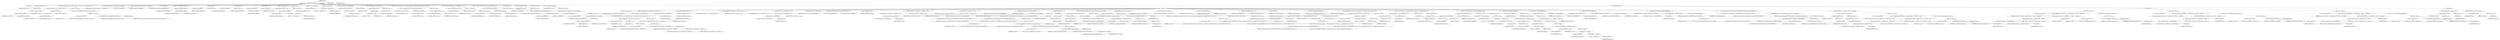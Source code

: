 digraph "execute" {  
"265" [label = <(METHOD,execute)<SUB>146</SUB>> ]
"15" [label = <(PARAM,this)<SUB>146</SUB>> ]
"266" [label = <(BLOCK,&lt;empty&gt;,&lt;empty&gt;)<SUB>146</SUB>> ]
"267" [label = <(LOCAL,int result: int)> ]
"268" [label = <(&lt;operator&gt;.assignment,int result = 0)<SUB>147</SUB>> ]
"269" [label = <(IDENTIFIER,result,int result = 0)<SUB>147</SUB>> ]
"270" [label = <(LITERAL,0,int result = 0)<SUB>147</SUB>> ]
"271" [label = <(CONTROL_STRUCTURE,if (repository == null || repository.trim().equals(&quot;&quot;)),if (repository == null || repository.trim().equals(&quot;&quot;)))<SUB>149</SUB>> ]
"272" [label = <(&lt;operator&gt;.logicalOr,repository == null || repository.trim().equals(&quot;&quot;))<SUB>149</SUB>> ]
"273" [label = <(&lt;operator&gt;.equals,repository == null)<SUB>149</SUB>> ]
"274" [label = <(&lt;operator&gt;.fieldAccess,this.repository)<SUB>149</SUB>> ]
"275" [label = <(IDENTIFIER,this,repository == null)<SUB>149</SUB>> ]
"276" [label = <(FIELD_IDENTIFIER,repository,repository)<SUB>149</SUB>> ]
"277" [label = <(LITERAL,null,repository == null)<SUB>149</SUB>> ]
"278" [label = <(equals,repository.trim().equals(&quot;&quot;))<SUB>149</SUB>> ]
"279" [label = <(trim,repository.trim())<SUB>149</SUB>> ]
"280" [label = <(&lt;operator&gt;.fieldAccess,this.repository)<SUB>149</SUB>> ]
"281" [label = <(IDENTIFIER,this,repository.trim())<SUB>149</SUB>> ]
"282" [label = <(FIELD_IDENTIFIER,repository,repository)<SUB>149</SUB>> ]
"283" [label = <(LITERAL,&quot;&quot;,repository.trim().equals(&quot;&quot;))<SUB>149</SUB>> ]
"284" [label = <(BLOCK,&lt;empty&gt;,&lt;empty&gt;)<SUB>149</SUB>> ]
"285" [label = <(&lt;operator&gt;.throw,throw new BuildException(&quot;Required argument repository not specified&quot;);)<SUB>150</SUB>> ]
"286" [label = <(BLOCK,&lt;empty&gt;,&lt;empty&gt;)<SUB>150</SUB>> ]
"287" [label = <(&lt;operator&gt;.assignment,&lt;empty&gt;)> ]
"288" [label = <(IDENTIFIER,$obj3,&lt;empty&gt;)> ]
"289" [label = <(&lt;operator&gt;.alloc,new BuildException(&quot;Required argument repository not specified&quot;))<SUB>150</SUB>> ]
"290" [label = <(&lt;init&gt;,new BuildException(&quot;Required argument repository not specified&quot;))<SUB>150</SUB>> ]
"291" [label = <(IDENTIFIER,$obj3,new BuildException(&quot;Required argument repository not specified&quot;))> ]
"292" [label = <(LITERAL,&quot;Required argument repository not specified&quot;,new BuildException(&quot;Required argument repository not specified&quot;))<SUB>150</SUB>> ]
"293" [label = <(IDENTIFIER,$obj3,&lt;empty&gt;)> ]
"13" [label = <(LOCAL,Commandline commandLine: org.apache.tools.ant.types.Commandline)> ]
"294" [label = <(&lt;operator&gt;.assignment,Commandline commandLine = new Commandline())<SUB>157</SUB>> ]
"295" [label = <(IDENTIFIER,commandLine,Commandline commandLine = new Commandline())<SUB>157</SUB>> ]
"296" [label = <(&lt;operator&gt;.alloc,new Commandline())<SUB>157</SUB>> ]
"297" [label = <(&lt;init&gt;,new Commandline())<SUB>157</SUB>> ]
"12" [label = <(IDENTIFIER,commandLine,new Commandline())<SUB>157</SUB>> ]
"298" [label = <(setExecutable,setExecutable(getExecutable(PCLI_EXE)))<SUB>158</SUB>> ]
"299" [label = <(IDENTIFIER,commandLine,setExecutable(getExecutable(PCLI_EXE)))<SUB>158</SUB>> ]
"300" [label = <(getExecutable,this.getExecutable(PCLI_EXE))<SUB>158</SUB>> ]
"14" [label = <(IDENTIFIER,this,this.getExecutable(PCLI_EXE))<SUB>158</SUB>> ]
"301" [label = <(&lt;operator&gt;.fieldAccess,Pvcs.PCLI_EXE)<SUB>158</SUB>> ]
"302" [label = <(IDENTIFIER,Pvcs,this.getExecutable(PCLI_EXE))<SUB>158</SUB>> ]
"303" [label = <(FIELD_IDENTIFIER,PCLI_EXE,PCLI_EXE)<SUB>158</SUB>> ]
"304" [label = <(setValue,setValue(&quot;lvf&quot;))<SUB>160</SUB>> ]
"305" [label = <(createArgument,createArgument())<SUB>160</SUB>> ]
"306" [label = <(IDENTIFIER,commandLine,createArgument())<SUB>160</SUB>> ]
"307" [label = <(LITERAL,&quot;lvf&quot;,setValue(&quot;lvf&quot;))<SUB>160</SUB>> ]
"308" [label = <(setValue,setValue(&quot;-z&quot;))<SUB>161</SUB>> ]
"309" [label = <(createArgument,createArgument())<SUB>161</SUB>> ]
"310" [label = <(IDENTIFIER,commandLine,createArgument())<SUB>161</SUB>> ]
"311" [label = <(LITERAL,&quot;-z&quot;,setValue(&quot;-z&quot;))<SUB>161</SUB>> ]
"312" [label = <(setValue,setValue(&quot;-aw&quot;))<SUB>162</SUB>> ]
"313" [label = <(createArgument,createArgument())<SUB>162</SUB>> ]
"314" [label = <(IDENTIFIER,commandLine,createArgument())<SUB>162</SUB>> ]
"315" [label = <(LITERAL,&quot;-aw&quot;,setValue(&quot;-aw&quot;))<SUB>162</SUB>> ]
"316" [label = <(CONTROL_STRUCTURE,if (getWorkspace() != null),if (getWorkspace() != null))<SUB>163</SUB>> ]
"317" [label = <(&lt;operator&gt;.notEquals,getWorkspace() != null)<SUB>163</SUB>> ]
"318" [label = <(getWorkspace,this.getWorkspace())<SUB>163</SUB>> ]
"16" [label = <(IDENTIFIER,this,this.getWorkspace())<SUB>163</SUB>> ]
"319" [label = <(LITERAL,null,getWorkspace() != null)<SUB>163</SUB>> ]
"320" [label = <(BLOCK,&lt;empty&gt;,&lt;empty&gt;)<SUB>163</SUB>> ]
"321" [label = <(setValue,setValue(&quot;-sp&quot; + getWorkspace()))<SUB>164</SUB>> ]
"322" [label = <(createArgument,createArgument())<SUB>164</SUB>> ]
"323" [label = <(IDENTIFIER,commandLine,createArgument())<SUB>164</SUB>> ]
"324" [label = <(&lt;operator&gt;.addition,&quot;-sp&quot; + getWorkspace())<SUB>164</SUB>> ]
"325" [label = <(LITERAL,&quot;-sp&quot;,&quot;-sp&quot; + getWorkspace())<SUB>164</SUB>> ]
"326" [label = <(getWorkspace,this.getWorkspace())<SUB>164</SUB>> ]
"17" [label = <(IDENTIFIER,this,this.getWorkspace())<SUB>164</SUB>> ]
"327" [label = <(setValue,setValue(&quot;-pr&quot; + getRepository()))<SUB>166</SUB>> ]
"328" [label = <(createArgument,createArgument())<SUB>166</SUB>> ]
"329" [label = <(IDENTIFIER,commandLine,createArgument())<SUB>166</SUB>> ]
"330" [label = <(&lt;operator&gt;.addition,&quot;-pr&quot; + getRepository())<SUB>166</SUB>> ]
"331" [label = <(LITERAL,&quot;-pr&quot;,&quot;-pr&quot; + getRepository())<SUB>166</SUB>> ]
"332" [label = <(getRepository,this.getRepository())<SUB>166</SUB>> ]
"18" [label = <(IDENTIFIER,this,this.getRepository())<SUB>166</SUB>> ]
"333" [label = <(LOCAL,String uid: java.lang.String)> ]
"334" [label = <(&lt;operator&gt;.assignment,String uid = this.getUserId())<SUB>168</SUB>> ]
"335" [label = <(IDENTIFIER,uid,String uid = this.getUserId())<SUB>168</SUB>> ]
"336" [label = <(getUserId,this.getUserId())<SUB>168</SUB>> ]
"19" [label = <(IDENTIFIER,this,this.getUserId())<SUB>168</SUB>> ]
"337" [label = <(CONTROL_STRUCTURE,if (uid != null),if (uid != null))<SUB>170</SUB>> ]
"338" [label = <(&lt;operator&gt;.notEquals,uid != null)<SUB>170</SUB>> ]
"339" [label = <(IDENTIFIER,uid,uid != null)<SUB>170</SUB>> ]
"340" [label = <(LITERAL,null,uid != null)<SUB>170</SUB>> ]
"341" [label = <(BLOCK,&lt;empty&gt;,&lt;empty&gt;)<SUB>170</SUB>> ]
"342" [label = <(setValue,setValue(&quot;-id&quot; + uid))<SUB>171</SUB>> ]
"343" [label = <(createArgument,createArgument())<SUB>171</SUB>> ]
"344" [label = <(IDENTIFIER,commandLine,createArgument())<SUB>171</SUB>> ]
"345" [label = <(&lt;operator&gt;.addition,&quot;-id&quot; + uid)<SUB>171</SUB>> ]
"346" [label = <(LITERAL,&quot;-id&quot;,&quot;-id&quot; + uid)<SUB>171</SUB>> ]
"347" [label = <(IDENTIFIER,uid,&quot;-id&quot; + uid)<SUB>171</SUB>> ]
"348" [label = <(CONTROL_STRUCTURE,if (getPvcsproject() == null &amp;&amp; getPvcsprojects().isEmpty()),if (getPvcsproject() == null &amp;&amp; getPvcsprojects().isEmpty()))<SUB>175</SUB>> ]
"349" [label = <(&lt;operator&gt;.logicalAnd,getPvcsproject() == null &amp;&amp; getPvcsprojects().isEmpty())<SUB>175</SUB>> ]
"350" [label = <(&lt;operator&gt;.equals,getPvcsproject() == null)<SUB>175</SUB>> ]
"351" [label = <(getPvcsproject,this.getPvcsproject())<SUB>175</SUB>> ]
"20" [label = <(IDENTIFIER,this,this.getPvcsproject())<SUB>175</SUB>> ]
"352" [label = <(LITERAL,null,getPvcsproject() == null)<SUB>175</SUB>> ]
"353" [label = <(isEmpty,this.getPvcsprojects().isEmpty())<SUB>175</SUB>> ]
"354" [label = <(getPvcsprojects,this.getPvcsprojects())<SUB>175</SUB>> ]
"21" [label = <(IDENTIFIER,this,this.getPvcsprojects())<SUB>175</SUB>> ]
"355" [label = <(BLOCK,&lt;empty&gt;,&lt;empty&gt;)<SUB>175</SUB>> ]
"356" [label = <(&lt;operator&gt;.assignment,this.pvcsProject = &quot;/&quot;)<SUB>176</SUB>> ]
"357" [label = <(&lt;operator&gt;.fieldAccess,this.pvcsProject)<SUB>176</SUB>> ]
"358" [label = <(IDENTIFIER,this,this.pvcsProject = &quot;/&quot;)<SUB>176</SUB>> ]
"359" [label = <(FIELD_IDENTIFIER,pvcsProject,pvcsProject)<SUB>176</SUB>> ]
"360" [label = <(LITERAL,&quot;/&quot;,this.pvcsProject = &quot;/&quot;)<SUB>176</SUB>> ]
"361" [label = <(CONTROL_STRUCTURE,if (getPvcsproject() != null),if (getPvcsproject() != null))<SUB>179</SUB>> ]
"362" [label = <(&lt;operator&gt;.notEquals,getPvcsproject() != null)<SUB>179</SUB>> ]
"363" [label = <(getPvcsproject,this.getPvcsproject())<SUB>179</SUB>> ]
"22" [label = <(IDENTIFIER,this,this.getPvcsproject())<SUB>179</SUB>> ]
"364" [label = <(LITERAL,null,getPvcsproject() != null)<SUB>179</SUB>> ]
"365" [label = <(BLOCK,&lt;empty&gt;,&lt;empty&gt;)<SUB>179</SUB>> ]
"366" [label = <(setValue,setValue(getPvcsproject()))<SUB>180</SUB>> ]
"367" [label = <(createArgument,createArgument())<SUB>180</SUB>> ]
"368" [label = <(IDENTIFIER,commandLine,createArgument())<SUB>180</SUB>> ]
"369" [label = <(getPvcsproject,this.getPvcsproject())<SUB>180</SUB>> ]
"23" [label = <(IDENTIFIER,this,this.getPvcsproject())<SUB>180</SUB>> ]
"370" [label = <(CONTROL_STRUCTURE,if (!getPvcsprojects().isEmpty()),if (!getPvcsprojects().isEmpty()))<SUB>182</SUB>> ]
"371" [label = <(&lt;operator&gt;.logicalNot,!getPvcsprojects().isEmpty())<SUB>182</SUB>> ]
"372" [label = <(isEmpty,this.getPvcsprojects().isEmpty())<SUB>182</SUB>> ]
"373" [label = <(getPvcsprojects,this.getPvcsprojects())<SUB>182</SUB>> ]
"24" [label = <(IDENTIFIER,this,this.getPvcsprojects())<SUB>182</SUB>> ]
"374" [label = <(BLOCK,&lt;empty&gt;,&lt;empty&gt;)<SUB>182</SUB>> ]
"375" [label = <(LOCAL,Enumeration e: java.util.Enumeration)> ]
"376" [label = <(&lt;operator&gt;.assignment,Enumeration e = this.getPvcsprojects().elements())<SUB>183</SUB>> ]
"377" [label = <(IDENTIFIER,e,Enumeration e = this.getPvcsprojects().elements())<SUB>183</SUB>> ]
"378" [label = <(elements,this.getPvcsprojects().elements())<SUB>183</SUB>> ]
"379" [label = <(getPvcsprojects,this.getPvcsprojects())<SUB>183</SUB>> ]
"25" [label = <(IDENTIFIER,this,this.getPvcsprojects())<SUB>183</SUB>> ]
"380" [label = <(CONTROL_STRUCTURE,while (e.hasMoreElements()),while (e.hasMoreElements()))<SUB>184</SUB>> ]
"381" [label = <(hasMoreElements,e.hasMoreElements())<SUB>184</SUB>> ]
"382" [label = <(IDENTIFIER,e,e.hasMoreElements())<SUB>184</SUB>> ]
"383" [label = <(BLOCK,&lt;empty&gt;,&lt;empty&gt;)<SUB>184</SUB>> ]
"384" [label = <(LOCAL,String projectName: java.lang.String)> ]
"385" [label = <(&lt;operator&gt;.assignment,String projectName = getName())<SUB>185</SUB>> ]
"386" [label = <(IDENTIFIER,projectName,String projectName = getName())<SUB>185</SUB>> ]
"387" [label = <(getName,getName())<SUB>185</SUB>> ]
"388" [label = <(&lt;operator&gt;.cast,(PvcsProject) e.nextElement())<SUB>185</SUB>> ]
"389" [label = <(TYPE_REF,PvcsProject,PvcsProject)<SUB>185</SUB>> ]
"390" [label = <(nextElement,e.nextElement())<SUB>185</SUB>> ]
"391" [label = <(IDENTIFIER,e,e.nextElement())<SUB>185</SUB>> ]
"392" [label = <(CONTROL_STRUCTURE,if (projectName == null || (projectName.trim()).equals(&quot;&quot;)),if (projectName == null || (projectName.trim()).equals(&quot;&quot;)))<SUB>186</SUB>> ]
"393" [label = <(&lt;operator&gt;.logicalOr,projectName == null || (projectName.trim()).equals(&quot;&quot;))<SUB>186</SUB>> ]
"394" [label = <(&lt;operator&gt;.equals,projectName == null)<SUB>186</SUB>> ]
"395" [label = <(IDENTIFIER,projectName,projectName == null)<SUB>186</SUB>> ]
"396" [label = <(LITERAL,null,projectName == null)<SUB>186</SUB>> ]
"397" [label = <(equals,this.equals(&quot;&quot;))<SUB>186</SUB>> ]
"398" [label = <(trim,projectName.trim())<SUB>186</SUB>> ]
"399" [label = <(IDENTIFIER,projectName,projectName.trim())<SUB>186</SUB>> ]
"400" [label = <(LITERAL,&quot;&quot;,this.equals(&quot;&quot;))<SUB>186</SUB>> ]
"401" [label = <(BLOCK,&lt;empty&gt;,&lt;empty&gt;)<SUB>186</SUB>> ]
"402" [label = <(&lt;operator&gt;.throw,throw new BuildException(&quot;name is a required attribute &quot; + &quot;of pvcsproject&quot;);)<SUB>187</SUB>> ]
"403" [label = <(BLOCK,&lt;empty&gt;,&lt;empty&gt;)<SUB>187</SUB>> ]
"404" [label = <(&lt;operator&gt;.assignment,&lt;empty&gt;)> ]
"405" [label = <(IDENTIFIER,$obj5,&lt;empty&gt;)> ]
"406" [label = <(&lt;operator&gt;.alloc,new BuildException(&quot;name is a required attribute &quot; + &quot;of pvcsproject&quot;))<SUB>187</SUB>> ]
"407" [label = <(&lt;init&gt;,new BuildException(&quot;name is a required attribute &quot; + &quot;of pvcsproject&quot;))<SUB>187</SUB>> ]
"408" [label = <(IDENTIFIER,$obj5,new BuildException(&quot;name is a required attribute &quot; + &quot;of pvcsproject&quot;))> ]
"409" [label = <(&lt;operator&gt;.addition,&quot;name is a required attribute &quot; + &quot;of pvcsproject&quot;)<SUB>187</SUB>> ]
"410" [label = <(LITERAL,&quot;name is a required attribute &quot;,&quot;name is a required attribute &quot; + &quot;of pvcsproject&quot;)<SUB>187</SUB>> ]
"411" [label = <(LITERAL,&quot;of pvcsproject&quot;,&quot;name is a required attribute &quot; + &quot;of pvcsproject&quot;)<SUB>188</SUB>> ]
"412" [label = <(IDENTIFIER,$obj5,&lt;empty&gt;)> ]
"413" [label = <(setValue,setValue(projectName))<SUB>190</SUB>> ]
"414" [label = <(createArgument,createArgument())<SUB>190</SUB>> ]
"415" [label = <(IDENTIFIER,commandLine,createArgument())<SUB>190</SUB>> ]
"416" [label = <(IDENTIFIER,projectName,setValue(projectName))<SUB>190</SUB>> ]
"29" [label = <(LOCAL,File tmp: java.io.File)> ]
"417" [label = <(&lt;operator&gt;.assignment,File tmp = null)<SUB>194</SUB>> ]
"418" [label = <(IDENTIFIER,tmp,File tmp = null)<SUB>194</SUB>> ]
"419" [label = <(LITERAL,null,File tmp = null)<SUB>194</SUB>> ]
"33" [label = <(LOCAL,File tmp2: java.io.File)> ]
"420" [label = <(&lt;operator&gt;.assignment,File tmp2 = null)<SUB>195</SUB>> ]
"421" [label = <(IDENTIFIER,tmp2,File tmp2 = null)<SUB>195</SUB>> ]
"422" [label = <(LITERAL,null,File tmp2 = null)<SUB>195</SUB>> ]
"423" [label = <(CONTROL_STRUCTURE,try,try)<SUB>196</SUB>> ]
"424" [label = <(BLOCK,try,try)<SUB>196</SUB>> ]
"27" [label = <(LOCAL,Random rand: java.util.Random)> ]
"425" [label = <(&lt;operator&gt;.assignment,Random rand = new Random(System.currentTimeMillis()))<SUB>197</SUB>> ]
"426" [label = <(IDENTIFIER,rand,Random rand = new Random(System.currentTimeMillis()))<SUB>197</SUB>> ]
"427" [label = <(&lt;operator&gt;.alloc,new Random(System.currentTimeMillis()))<SUB>197</SUB>> ]
"428" [label = <(&lt;init&gt;,new Random(System.currentTimeMillis()))<SUB>197</SUB>> ]
"26" [label = <(IDENTIFIER,rand,new Random(System.currentTimeMillis()))<SUB>197</SUB>> ]
"429" [label = <(currentTimeMillis,System.currentTimeMillis())<SUB>197</SUB>> ]
"430" [label = <(IDENTIFIER,System,System.currentTimeMillis())<SUB>197</SUB>> ]
"431" [label = <(&lt;operator&gt;.assignment,tmp = new File(&quot;pvcs_ant_&quot; + rand.nextLong() + &quot;.log&quot;))<SUB>198</SUB>> ]
"432" [label = <(IDENTIFIER,tmp,tmp = new File(&quot;pvcs_ant_&quot; + rand.nextLong() + &quot;.log&quot;))<SUB>198</SUB>> ]
"433" [label = <(&lt;operator&gt;.alloc,new File(&quot;pvcs_ant_&quot; + rand.nextLong() + &quot;.log&quot;))<SUB>198</SUB>> ]
"434" [label = <(&lt;init&gt;,new File(&quot;pvcs_ant_&quot; + rand.nextLong() + &quot;.log&quot;))<SUB>198</SUB>> ]
"28" [label = <(IDENTIFIER,tmp,new File(&quot;pvcs_ant_&quot; + rand.nextLong() + &quot;.log&quot;))<SUB>198</SUB>> ]
"435" [label = <(&lt;operator&gt;.addition,&quot;pvcs_ant_&quot; + rand.nextLong() + &quot;.log&quot;)<SUB>198</SUB>> ]
"436" [label = <(&lt;operator&gt;.addition,&quot;pvcs_ant_&quot; + rand.nextLong())<SUB>198</SUB>> ]
"437" [label = <(LITERAL,&quot;pvcs_ant_&quot;,&quot;pvcs_ant_&quot; + rand.nextLong())<SUB>198</SUB>> ]
"438" [label = <(nextLong,rand.nextLong())<SUB>198</SUB>> ]
"439" [label = <(IDENTIFIER,rand,rand.nextLong())<SUB>198</SUB>> ]
"440" [label = <(LITERAL,&quot;.log&quot;,&quot;pvcs_ant_&quot; + rand.nextLong() + &quot;.log&quot;)<SUB>198</SUB>> ]
"31" [label = <(LOCAL,FileOutputStream fos: java.io.FileOutputStream)> ]
"441" [label = <(&lt;operator&gt;.assignment,FileOutputStream fos = new FileOutputStream(tmp))<SUB>199</SUB>> ]
"442" [label = <(IDENTIFIER,fos,FileOutputStream fos = new FileOutputStream(tmp))<SUB>199</SUB>> ]
"443" [label = <(&lt;operator&gt;.alloc,new FileOutputStream(tmp))<SUB>199</SUB>> ]
"444" [label = <(&lt;init&gt;,new FileOutputStream(tmp))<SUB>199</SUB>> ]
"30" [label = <(IDENTIFIER,fos,new FileOutputStream(tmp))<SUB>199</SUB>> ]
"445" [label = <(IDENTIFIER,tmp,new FileOutputStream(tmp))<SUB>199</SUB>> ]
"446" [label = <(&lt;operator&gt;.assignment,tmp2 = new File(&quot;pvcs_ant_&quot; + rand.nextLong() + &quot;.log&quot;))<SUB>200</SUB>> ]
"447" [label = <(IDENTIFIER,tmp2,tmp2 = new File(&quot;pvcs_ant_&quot; + rand.nextLong() + &quot;.log&quot;))<SUB>200</SUB>> ]
"448" [label = <(&lt;operator&gt;.alloc,new File(&quot;pvcs_ant_&quot; + rand.nextLong() + &quot;.log&quot;))<SUB>200</SUB>> ]
"449" [label = <(&lt;init&gt;,new File(&quot;pvcs_ant_&quot; + rand.nextLong() + &quot;.log&quot;))<SUB>200</SUB>> ]
"32" [label = <(IDENTIFIER,tmp2,new File(&quot;pvcs_ant_&quot; + rand.nextLong() + &quot;.log&quot;))<SUB>200</SUB>> ]
"450" [label = <(&lt;operator&gt;.addition,&quot;pvcs_ant_&quot; + rand.nextLong() + &quot;.log&quot;)<SUB>200</SUB>> ]
"451" [label = <(&lt;operator&gt;.addition,&quot;pvcs_ant_&quot; + rand.nextLong())<SUB>200</SUB>> ]
"452" [label = <(LITERAL,&quot;pvcs_ant_&quot;,&quot;pvcs_ant_&quot; + rand.nextLong())<SUB>200</SUB>> ]
"453" [label = <(nextLong,rand.nextLong())<SUB>200</SUB>> ]
"454" [label = <(IDENTIFIER,rand,rand.nextLong())<SUB>200</SUB>> ]
"455" [label = <(LITERAL,&quot;.log&quot;,&quot;pvcs_ant_&quot; + rand.nextLong() + &quot;.log&quot;)<SUB>200</SUB>> ]
"456" [label = <(log,log(commandLine.describeCommand(), Project.MSG_VERBOSE))<SUB>201</SUB>> ]
"34" [label = <(IDENTIFIER,this,log(commandLine.describeCommand(), Project.MSG_VERBOSE))<SUB>201</SUB>> ]
"457" [label = <(describeCommand,describeCommand())<SUB>201</SUB>> ]
"458" [label = <(IDENTIFIER,commandLine,describeCommand())<SUB>201</SUB>> ]
"459" [label = <(&lt;operator&gt;.fieldAccess,Project.MSG_VERBOSE)<SUB>201</SUB>> ]
"460" [label = <(IDENTIFIER,Project,log(commandLine.describeCommand(), Project.MSG_VERBOSE))<SUB>201</SUB>> ]
"461" [label = <(FIELD_IDENTIFIER,MSG_VERBOSE,MSG_VERBOSE)<SUB>201</SUB>> ]
"462" [label = <(CONTROL_STRUCTURE,try,try)<SUB>202</SUB>> ]
"463" [label = <(BLOCK,try,try)<SUB>202</SUB>> ]
"464" [label = <(&lt;operator&gt;.assignment,result = runCmd(commandLine, new PumpStreamHandler(fos, new LogOutputStream(this, Project.MSG_WARN))))<SUB>203</SUB>> ]
"465" [label = <(IDENTIFIER,result,result = runCmd(commandLine, new PumpStreamHandler(fos, new LogOutputStream(this, Project.MSG_WARN))))<SUB>203</SUB>> ]
"466" [label = <(runCmd,runCmd(commandLine, new PumpStreamHandler(fos, new LogOutputStream(this, Project.MSG_WARN))))<SUB>203</SUB>> ]
"36" [label = <(IDENTIFIER,this,runCmd(commandLine, new PumpStreamHandler(fos, new LogOutputStream(this, Project.MSG_WARN))))<SUB>203</SUB>> ]
"467" [label = <(IDENTIFIER,commandLine,runCmd(commandLine, new PumpStreamHandler(fos, new LogOutputStream(this, Project.MSG_WARN))))<SUB>203</SUB>> ]
"468" [label = <(BLOCK,&lt;empty&gt;,&lt;empty&gt;)<SUB>204</SUB>> ]
"469" [label = <(&lt;operator&gt;.assignment,&lt;empty&gt;)> ]
"470" [label = <(IDENTIFIER,$obj11,&lt;empty&gt;)> ]
"471" [label = <(&lt;operator&gt;.alloc,new PumpStreamHandler(fos, new LogOutputStream(this, Project.MSG_WARN)))<SUB>204</SUB>> ]
"472" [label = <(&lt;init&gt;,new PumpStreamHandler(fos, new LogOutputStream(this, Project.MSG_WARN)))<SUB>204</SUB>> ]
"473" [label = <(IDENTIFIER,$obj11,new PumpStreamHandler(fos, new LogOutputStream(this, Project.MSG_WARN)))> ]
"474" [label = <(IDENTIFIER,fos,new PumpStreamHandler(fos, new LogOutputStream(this, Project.MSG_WARN)))<SUB>204</SUB>> ]
"475" [label = <(BLOCK,&lt;empty&gt;,&lt;empty&gt;)<SUB>205</SUB>> ]
"476" [label = <(&lt;operator&gt;.assignment,&lt;empty&gt;)> ]
"477" [label = <(IDENTIFIER,$obj10,&lt;empty&gt;)> ]
"478" [label = <(&lt;operator&gt;.alloc,new LogOutputStream(this, Project.MSG_WARN))<SUB>205</SUB>> ]
"479" [label = <(&lt;init&gt;,new LogOutputStream(this, Project.MSG_WARN))<SUB>205</SUB>> ]
"480" [label = <(IDENTIFIER,$obj10,new LogOutputStream(this, Project.MSG_WARN))> ]
"35" [label = <(IDENTIFIER,this,new LogOutputStream(this, Project.MSG_WARN))<SUB>205</SUB>> ]
"481" [label = <(&lt;operator&gt;.fieldAccess,Project.MSG_WARN)<SUB>206</SUB>> ]
"482" [label = <(IDENTIFIER,Project,new LogOutputStream(this, Project.MSG_WARN))<SUB>206</SUB>> ]
"483" [label = <(FIELD_IDENTIFIER,MSG_WARN,MSG_WARN)<SUB>206</SUB>> ]
"484" [label = <(IDENTIFIER,$obj10,&lt;empty&gt;)> ]
"485" [label = <(IDENTIFIER,$obj11,&lt;empty&gt;)> ]
"486" [label = <(BLOCK,finally,finally)<SUB>207</SUB>> ]
"487" [label = <(close,fos.close())<SUB>208</SUB>> ]
"488" [label = <(IDENTIFIER,fos,fos.close())<SUB>208</SUB>> ]
"489" [label = <(CONTROL_STRUCTURE,if (Execute.isFailure(result) &amp;&amp; !ignorerc),if (Execute.isFailure(result) &amp;&amp; !ignorerc))<SUB>211</SUB>> ]
"490" [label = <(&lt;operator&gt;.logicalAnd,Execute.isFailure(result) &amp;&amp; !ignorerc)<SUB>211</SUB>> ]
"491" [label = <(isFailure,isFailure(result))<SUB>211</SUB>> ]
"492" [label = <(IDENTIFIER,Execute,isFailure(result))<SUB>211</SUB>> ]
"493" [label = <(IDENTIFIER,result,isFailure(result))<SUB>211</SUB>> ]
"494" [label = <(&lt;operator&gt;.logicalNot,!ignorerc)<SUB>211</SUB>> ]
"495" [label = <(&lt;operator&gt;.fieldAccess,this.ignorerc)<SUB>211</SUB>> ]
"496" [label = <(IDENTIFIER,this,!ignorerc)<SUB>211</SUB>> ]
"497" [label = <(FIELD_IDENTIFIER,ignorerc,ignorerc)<SUB>211</SUB>> ]
"498" [label = <(BLOCK,&lt;empty&gt;,&lt;empty&gt;)<SUB>211</SUB>> ]
"499" [label = <(LOCAL,String msg: java.lang.String)> ]
"500" [label = <(&lt;operator&gt;.assignment,String msg = &quot;Failed executing: &quot; + commandLine.toString())<SUB>212</SUB>> ]
"501" [label = <(IDENTIFIER,msg,String msg = &quot;Failed executing: &quot; + commandLine.toString())<SUB>212</SUB>> ]
"502" [label = <(&lt;operator&gt;.addition,&quot;Failed executing: &quot; + commandLine.toString())<SUB>212</SUB>> ]
"503" [label = <(LITERAL,&quot;Failed executing: &quot;,&quot;Failed executing: &quot; + commandLine.toString())<SUB>212</SUB>> ]
"504" [label = <(toString,toString())<SUB>212</SUB>> ]
"505" [label = <(IDENTIFIER,commandLine,toString())<SUB>212</SUB>> ]
"506" [label = <(&lt;operator&gt;.throw,throw new BuildException(msg, getLocation());)<SUB>213</SUB>> ]
"507" [label = <(BLOCK,&lt;empty&gt;,&lt;empty&gt;)<SUB>213</SUB>> ]
"508" [label = <(&lt;operator&gt;.assignment,&lt;empty&gt;)> ]
"509" [label = <(IDENTIFIER,$obj12,&lt;empty&gt;)> ]
"510" [label = <(&lt;operator&gt;.alloc,new BuildException(msg, getLocation()))<SUB>213</SUB>> ]
"511" [label = <(&lt;init&gt;,new BuildException(msg, getLocation()))<SUB>213</SUB>> ]
"512" [label = <(IDENTIFIER,$obj12,new BuildException(msg, getLocation()))> ]
"513" [label = <(IDENTIFIER,msg,new BuildException(msg, getLocation()))<SUB>213</SUB>> ]
"514" [label = <(getLocation,getLocation())<SUB>213</SUB>> ]
"37" [label = <(IDENTIFIER,this,getLocation())<SUB>213</SUB>> ]
"515" [label = <(IDENTIFIER,$obj12,&lt;empty&gt;)> ]
"516" [label = <(CONTROL_STRUCTURE,if (!tmp.exists()),if (!tmp.exists()))<SUB>216</SUB>> ]
"517" [label = <(&lt;operator&gt;.logicalNot,!tmp.exists())<SUB>216</SUB>> ]
"518" [label = <(exists,tmp.exists())<SUB>216</SUB>> ]
"519" [label = <(IDENTIFIER,tmp,tmp.exists())<SUB>216</SUB>> ]
"520" [label = <(BLOCK,&lt;empty&gt;,&lt;empty&gt;)<SUB>216</SUB>> ]
"521" [label = <(&lt;operator&gt;.throw,throw new BuildException(&quot;Communication between ant and pvcs &quot; + &quot;failed. No output generated from executing PVCS &quot; + &quot;commandline interface \&quot;pcli\&quot; and \&quot;get\&quot;&quot;);)<SUB>217</SUB>> ]
"522" [label = <(BLOCK,&lt;empty&gt;,&lt;empty&gt;)<SUB>217</SUB>> ]
"523" [label = <(&lt;operator&gt;.assignment,&lt;empty&gt;)> ]
"524" [label = <(IDENTIFIER,$obj13,&lt;empty&gt;)> ]
"525" [label = <(&lt;operator&gt;.alloc,new BuildException(&quot;Communication between ant and pvcs &quot; + &quot;failed. No output generated from executing PVCS &quot; + &quot;commandline interface \&quot;pcli\&quot; and \&quot;get\&quot;&quot;))<SUB>217</SUB>> ]
"526" [label = <(&lt;init&gt;,new BuildException(&quot;Communication between ant and pvcs &quot; + &quot;failed. No output generated from executing PVCS &quot; + &quot;commandline interface \&quot;pcli\&quot; and \&quot;get\&quot;&quot;))<SUB>217</SUB>> ]
"527" [label = <(IDENTIFIER,$obj13,new BuildException(&quot;Communication between ant and pvcs &quot; + &quot;failed. No output generated from executing PVCS &quot; + &quot;commandline interface \&quot;pcli\&quot; and \&quot;get\&quot;&quot;))> ]
"528" [label = <(&lt;operator&gt;.addition,&quot;Communication between ant and pvcs &quot; + &quot;failed. No output generated from executing PVCS &quot; + &quot;commandline interface \&quot;pcli\&quot; and \&quot;get\&quot;&quot;)<SUB>217</SUB>> ]
"529" [label = <(&lt;operator&gt;.addition,&quot;Communication between ant and pvcs &quot; + &quot;failed. No output generated from executing PVCS &quot;)<SUB>217</SUB>> ]
"530" [label = <(LITERAL,&quot;Communication between ant and pvcs &quot;,&quot;Communication between ant and pvcs &quot; + &quot;failed. No output generated from executing PVCS &quot;)<SUB>217</SUB>> ]
"531" [label = <(LITERAL,&quot;failed. No output generated from executing PVCS &quot;,&quot;Communication between ant and pvcs &quot; + &quot;failed. No output generated from executing PVCS &quot;)<SUB>218</SUB>> ]
"532" [label = <(LITERAL,&quot;commandline interface \&quot;pcli\&quot; and \&quot;get\&quot;&quot;,&quot;Communication between ant and pvcs &quot; + &quot;failed. No output generated from executing PVCS &quot; + &quot;commandline interface \&quot;pcli\&quot; and \&quot;get\&quot;&quot;)<SUB>219</SUB>> ]
"533" [label = <(IDENTIFIER,$obj13,&lt;empty&gt;)> ]
"534" [label = <(log,log(&quot;Creating folders&quot;, Project.MSG_INFO))<SUB>223</SUB>> ]
"38" [label = <(IDENTIFIER,this,log(&quot;Creating folders&quot;, Project.MSG_INFO))<SUB>223</SUB>> ]
"535" [label = <(LITERAL,&quot;Creating folders&quot;,log(&quot;Creating folders&quot;, Project.MSG_INFO))<SUB>223</SUB>> ]
"536" [label = <(&lt;operator&gt;.fieldAccess,Project.MSG_INFO)<SUB>223</SUB>> ]
"537" [label = <(IDENTIFIER,Project,log(&quot;Creating folders&quot;, Project.MSG_INFO))<SUB>223</SUB>> ]
"538" [label = <(FIELD_IDENTIFIER,MSG_INFO,MSG_INFO)<SUB>223</SUB>> ]
"539" [label = <(createFolders,this.createFolders(tmp))<SUB>224</SUB>> ]
"39" [label = <(IDENTIFIER,this,this.createFolders(tmp))<SUB>224</SUB>> ]
"540" [label = <(IDENTIFIER,tmp,this.createFolders(tmp))<SUB>224</SUB>> ]
"541" [label = <(massagePCLI,this.massagePCLI(tmp, tmp2))<SUB>227</SUB>> ]
"40" [label = <(IDENTIFIER,this,this.massagePCLI(tmp, tmp2))<SUB>227</SUB>> ]
"542" [label = <(IDENTIFIER,tmp,this.massagePCLI(tmp, tmp2))<SUB>227</SUB>> ]
"543" [label = <(IDENTIFIER,tmp2,this.massagePCLI(tmp, tmp2))<SUB>227</SUB>> ]
"544" [label = <(clearArgs,clearArgs())<SUB>230</SUB>> ]
"545" [label = <(IDENTIFIER,commandLine,clearArgs())<SUB>230</SUB>> ]
"546" [label = <(setExecutable,setExecutable(getExecutable(GET_EXE)))<SUB>231</SUB>> ]
"547" [label = <(IDENTIFIER,commandLine,setExecutable(getExecutable(GET_EXE)))<SUB>231</SUB>> ]
"548" [label = <(getExecutable,this.getExecutable(GET_EXE))<SUB>231</SUB>> ]
"41" [label = <(IDENTIFIER,this,this.getExecutable(GET_EXE))<SUB>231</SUB>> ]
"549" [label = <(&lt;operator&gt;.fieldAccess,Pvcs.GET_EXE)<SUB>231</SUB>> ]
"550" [label = <(IDENTIFIER,Pvcs,this.getExecutable(GET_EXE))<SUB>231</SUB>> ]
"551" [label = <(FIELD_IDENTIFIER,GET_EXE,GET_EXE)<SUB>231</SUB>> ]
"552" [label = <(CONTROL_STRUCTURE,if (getConfig() != null &amp;&amp; getConfig().length() &gt; 0),if (getConfig() != null &amp;&amp; getConfig().length() &gt; 0))<SUB>233</SUB>> ]
"553" [label = <(&lt;operator&gt;.logicalAnd,getConfig() != null &amp;&amp; getConfig().length() &gt; 0)<SUB>233</SUB>> ]
"554" [label = <(&lt;operator&gt;.notEquals,getConfig() != null)<SUB>233</SUB>> ]
"555" [label = <(getConfig,this.getConfig())<SUB>233</SUB>> ]
"42" [label = <(IDENTIFIER,this,this.getConfig())<SUB>233</SUB>> ]
"556" [label = <(LITERAL,null,getConfig() != null)<SUB>233</SUB>> ]
"557" [label = <(&lt;operator&gt;.greaterThan,getConfig().length() &gt; 0)<SUB>233</SUB>> ]
"558" [label = <(length,this.getConfig().length())<SUB>233</SUB>> ]
"559" [label = <(getConfig,this.getConfig())<SUB>233</SUB>> ]
"43" [label = <(IDENTIFIER,this,this.getConfig())<SUB>233</SUB>> ]
"560" [label = <(LITERAL,0,getConfig().length() &gt; 0)<SUB>233</SUB>> ]
"561" [label = <(BLOCK,&lt;empty&gt;,&lt;empty&gt;)<SUB>233</SUB>> ]
"562" [label = <(setValue,setValue(&quot;-c&quot; + getConfig()))<SUB>234</SUB>> ]
"563" [label = <(createArgument,createArgument())<SUB>234</SUB>> ]
"564" [label = <(IDENTIFIER,commandLine,createArgument())<SUB>234</SUB>> ]
"565" [label = <(&lt;operator&gt;.addition,&quot;-c&quot; + getConfig())<SUB>234</SUB>> ]
"566" [label = <(LITERAL,&quot;-c&quot;,&quot;-c&quot; + getConfig())<SUB>234</SUB>> ]
"567" [label = <(getConfig,this.getConfig())<SUB>234</SUB>> ]
"44" [label = <(IDENTIFIER,this,this.getConfig())<SUB>234</SUB>> ]
"568" [label = <(CONTROL_STRUCTURE,if (getForce() != null &amp;&amp; getForce().equals(&quot;yes&quot;)),if (getForce() != null &amp;&amp; getForce().equals(&quot;yes&quot;)))<SUB>237</SUB>> ]
"569" [label = <(&lt;operator&gt;.logicalAnd,getForce() != null &amp;&amp; getForce().equals(&quot;yes&quot;))<SUB>237</SUB>> ]
"570" [label = <(&lt;operator&gt;.notEquals,getForce() != null)<SUB>237</SUB>> ]
"571" [label = <(getForce,this.getForce())<SUB>237</SUB>> ]
"45" [label = <(IDENTIFIER,this,this.getForce())<SUB>237</SUB>> ]
"572" [label = <(LITERAL,null,getForce() != null)<SUB>237</SUB>> ]
"573" [label = <(equals,this.getForce().equals(&quot;yes&quot;))<SUB>237</SUB>> ]
"574" [label = <(getForce,this.getForce())<SUB>237</SUB>> ]
"46" [label = <(IDENTIFIER,this,this.getForce())<SUB>237</SUB>> ]
"575" [label = <(LITERAL,&quot;yes&quot;,this.getForce().equals(&quot;yes&quot;))<SUB>237</SUB>> ]
"576" [label = <(BLOCK,&lt;empty&gt;,&lt;empty&gt;)<SUB>237</SUB>> ]
"577" [label = <(setValue,setValue(&quot;-Y&quot;))<SUB>238</SUB>> ]
"578" [label = <(createArgument,createArgument())<SUB>238</SUB>> ]
"579" [label = <(IDENTIFIER,commandLine,createArgument())<SUB>238</SUB>> ]
"580" [label = <(LITERAL,&quot;-Y&quot;,setValue(&quot;-Y&quot;))<SUB>238</SUB>> ]
"581" [label = <(CONTROL_STRUCTURE,else,else)<SUB>239</SUB>> ]
"582" [label = <(BLOCK,&lt;empty&gt;,&lt;empty&gt;)<SUB>239</SUB>> ]
"583" [label = <(setValue,setValue(&quot;-N&quot;))<SUB>240</SUB>> ]
"584" [label = <(createArgument,createArgument())<SUB>240</SUB>> ]
"585" [label = <(IDENTIFIER,commandLine,createArgument())<SUB>240</SUB>> ]
"586" [label = <(LITERAL,&quot;-N&quot;,setValue(&quot;-N&quot;))<SUB>240</SUB>> ]
"587" [label = <(CONTROL_STRUCTURE,if (getPromotiongroup() != null),if (getPromotiongroup() != null))<SUB>243</SUB>> ]
"588" [label = <(&lt;operator&gt;.notEquals,getPromotiongroup() != null)<SUB>243</SUB>> ]
"589" [label = <(getPromotiongroup,this.getPromotiongroup())<SUB>243</SUB>> ]
"47" [label = <(IDENTIFIER,this,this.getPromotiongroup())<SUB>243</SUB>> ]
"590" [label = <(LITERAL,null,getPromotiongroup() != null)<SUB>243</SUB>> ]
"591" [label = <(BLOCK,&lt;empty&gt;,&lt;empty&gt;)<SUB>243</SUB>> ]
"592" [label = <(setValue,setValue(&quot;-G&quot; + getPromotiongroup()))<SUB>244</SUB>> ]
"593" [label = <(createArgument,createArgument())<SUB>244</SUB>> ]
"594" [label = <(IDENTIFIER,commandLine,createArgument())<SUB>244</SUB>> ]
"595" [label = <(&lt;operator&gt;.addition,&quot;-G&quot; + getPromotiongroup())<SUB>244</SUB>> ]
"596" [label = <(LITERAL,&quot;-G&quot;,&quot;-G&quot; + getPromotiongroup())<SUB>244</SUB>> ]
"597" [label = <(getPromotiongroup,this.getPromotiongroup())<SUB>245</SUB>> ]
"48" [label = <(IDENTIFIER,this,this.getPromotiongroup())<SUB>245</SUB>> ]
"598" [label = <(CONTROL_STRUCTURE,else,else)<SUB>246</SUB>> ]
"599" [label = <(BLOCK,&lt;empty&gt;,&lt;empty&gt;)<SUB>246</SUB>> ]
"600" [label = <(CONTROL_STRUCTURE,if (getLabel() != null),if (getLabel() != null))<SUB>247</SUB>> ]
"601" [label = <(&lt;operator&gt;.notEquals,getLabel() != null)<SUB>247</SUB>> ]
"602" [label = <(getLabel,this.getLabel())<SUB>247</SUB>> ]
"49" [label = <(IDENTIFIER,this,this.getLabel())<SUB>247</SUB>> ]
"603" [label = <(LITERAL,null,getLabel() != null)<SUB>247</SUB>> ]
"604" [label = <(BLOCK,&lt;empty&gt;,&lt;empty&gt;)<SUB>247</SUB>> ]
"605" [label = <(setValue,setValue(&quot;-v&quot; + getLabel()))<SUB>248</SUB>> ]
"606" [label = <(createArgument,createArgument())<SUB>248</SUB>> ]
"607" [label = <(IDENTIFIER,commandLine,createArgument())<SUB>248</SUB>> ]
"608" [label = <(&lt;operator&gt;.addition,&quot;-v&quot; + getLabel())<SUB>248</SUB>> ]
"609" [label = <(LITERAL,&quot;-v&quot;,&quot;-v&quot; + getLabel())<SUB>248</SUB>> ]
"610" [label = <(getLabel,this.getLabel())<SUB>248</SUB>> ]
"50" [label = <(IDENTIFIER,this,this.getLabel())<SUB>248</SUB>> ]
"611" [label = <(CONTROL_STRUCTURE,else,else)<SUB>249</SUB>> ]
"612" [label = <(BLOCK,&lt;empty&gt;,&lt;empty&gt;)<SUB>249</SUB>> ]
"613" [label = <(CONTROL_STRUCTURE,if (getRevision() != null),if (getRevision() != null))<SUB>250</SUB>> ]
"614" [label = <(&lt;operator&gt;.notEquals,getRevision() != null)<SUB>250</SUB>> ]
"615" [label = <(getRevision,this.getRevision())<SUB>250</SUB>> ]
"51" [label = <(IDENTIFIER,this,this.getRevision())<SUB>250</SUB>> ]
"616" [label = <(LITERAL,null,getRevision() != null)<SUB>250</SUB>> ]
"617" [label = <(BLOCK,&lt;empty&gt;,&lt;empty&gt;)<SUB>250</SUB>> ]
"618" [label = <(setValue,setValue(&quot;-r&quot; + getRevision()))<SUB>251</SUB>> ]
"619" [label = <(createArgument,createArgument())<SUB>251</SUB>> ]
"620" [label = <(IDENTIFIER,commandLine,createArgument())<SUB>251</SUB>> ]
"621" [label = <(&lt;operator&gt;.addition,&quot;-r&quot; + getRevision())<SUB>251</SUB>> ]
"622" [label = <(LITERAL,&quot;-r&quot;,&quot;-r&quot; + getRevision())<SUB>251</SUB>> ]
"623" [label = <(getRevision,this.getRevision())<SUB>252</SUB>> ]
"52" [label = <(IDENTIFIER,this,this.getRevision())<SUB>252</SUB>> ]
"624" [label = <(CONTROL_STRUCTURE,if (updateOnly),if (updateOnly))<SUB>257</SUB>> ]
"625" [label = <(&lt;operator&gt;.fieldAccess,this.updateOnly)<SUB>257</SUB>> ]
"626" [label = <(IDENTIFIER,this,if (updateOnly))<SUB>257</SUB>> ]
"627" [label = <(FIELD_IDENTIFIER,updateOnly,updateOnly)<SUB>257</SUB>> ]
"628" [label = <(BLOCK,&lt;empty&gt;,&lt;empty&gt;)<SUB>257</SUB>> ]
"629" [label = <(setValue,setValue(&quot;-U&quot;))<SUB>258</SUB>> ]
"630" [label = <(createArgument,createArgument())<SUB>258</SUB>> ]
"631" [label = <(IDENTIFIER,commandLine,createArgument())<SUB>258</SUB>> ]
"632" [label = <(LITERAL,&quot;-U&quot;,setValue(&quot;-U&quot;))<SUB>258</SUB>> ]
"633" [label = <(setValue,setValue(&quot;@&quot; + tmp2.getAbsolutePath()))<SUB>261</SUB>> ]
"634" [label = <(createArgument,createArgument())<SUB>261</SUB>> ]
"635" [label = <(IDENTIFIER,commandLine,createArgument())<SUB>261</SUB>> ]
"636" [label = <(&lt;operator&gt;.addition,&quot;@&quot; + tmp2.getAbsolutePath())<SUB>261</SUB>> ]
"637" [label = <(LITERAL,&quot;@&quot;,&quot;@&quot; + tmp2.getAbsolutePath())<SUB>261</SUB>> ]
"638" [label = <(getAbsolutePath,tmp2.getAbsolutePath())<SUB>261</SUB>> ]
"639" [label = <(IDENTIFIER,tmp2,tmp2.getAbsolutePath())<SUB>261</SUB>> ]
"640" [label = <(log,log(&quot;Getting files&quot;, Project.MSG_INFO))<SUB>262</SUB>> ]
"53" [label = <(IDENTIFIER,this,log(&quot;Getting files&quot;, Project.MSG_INFO))<SUB>262</SUB>> ]
"641" [label = <(LITERAL,&quot;Getting files&quot;,log(&quot;Getting files&quot;, Project.MSG_INFO))<SUB>262</SUB>> ]
"642" [label = <(&lt;operator&gt;.fieldAccess,Project.MSG_INFO)<SUB>262</SUB>> ]
"643" [label = <(IDENTIFIER,Project,log(&quot;Getting files&quot;, Project.MSG_INFO))<SUB>262</SUB>> ]
"644" [label = <(FIELD_IDENTIFIER,MSG_INFO,MSG_INFO)<SUB>262</SUB>> ]
"645" [label = <(log,log(&quot;Executing &quot; + commandLine.toString(), Project.MSG_VERBOSE))<SUB>263</SUB>> ]
"54" [label = <(IDENTIFIER,this,log(&quot;Executing &quot; + commandLine.toString(), Project.MSG_VERBOSE))<SUB>263</SUB>> ]
"646" [label = <(&lt;operator&gt;.addition,&quot;Executing &quot; + commandLine.toString())<SUB>263</SUB>> ]
"647" [label = <(LITERAL,&quot;Executing &quot;,&quot;Executing &quot; + commandLine.toString())<SUB>263</SUB>> ]
"648" [label = <(toString,toString())<SUB>263</SUB>> ]
"649" [label = <(IDENTIFIER,commandLine,toString())<SUB>263</SUB>> ]
"650" [label = <(&lt;operator&gt;.fieldAccess,Project.MSG_VERBOSE)<SUB>263</SUB>> ]
"651" [label = <(IDENTIFIER,Project,log(&quot;Executing &quot; + commandLine.toString(), Project.MSG_VERBOSE))<SUB>263</SUB>> ]
"652" [label = <(FIELD_IDENTIFIER,MSG_VERBOSE,MSG_VERBOSE)<SUB>263</SUB>> ]
"653" [label = <(&lt;operator&gt;.assignment,result = runCmd(commandLine, new LogStreamHandler(this, Project.MSG_INFO, Project.MSG_WARN)))<SUB>264</SUB>> ]
"654" [label = <(IDENTIFIER,result,result = runCmd(commandLine, new LogStreamHandler(this, Project.MSG_INFO, Project.MSG_WARN)))<SUB>264</SUB>> ]
"655" [label = <(runCmd,runCmd(commandLine, new LogStreamHandler(this, Project.MSG_INFO, Project.MSG_WARN)))<SUB>264</SUB>> ]
"56" [label = <(IDENTIFIER,this,runCmd(commandLine, new LogStreamHandler(this, Project.MSG_INFO, Project.MSG_WARN)))<SUB>264</SUB>> ]
"656" [label = <(IDENTIFIER,commandLine,runCmd(commandLine, new LogStreamHandler(this, Project.MSG_INFO, Project.MSG_WARN)))<SUB>264</SUB>> ]
"657" [label = <(BLOCK,&lt;empty&gt;,&lt;empty&gt;)<SUB>265</SUB>> ]
"658" [label = <(&lt;operator&gt;.assignment,&lt;empty&gt;)> ]
"659" [label = <(IDENTIFIER,$obj14,&lt;empty&gt;)> ]
"660" [label = <(&lt;operator&gt;.alloc,new LogStreamHandler(this, Project.MSG_INFO, Project.MSG_WARN))<SUB>265</SUB>> ]
"661" [label = <(&lt;init&gt;,new LogStreamHandler(this, Project.MSG_INFO, Project.MSG_WARN))<SUB>265</SUB>> ]
"662" [label = <(IDENTIFIER,$obj14,new LogStreamHandler(this, Project.MSG_INFO, Project.MSG_WARN))> ]
"55" [label = <(IDENTIFIER,this,new LogStreamHandler(this, Project.MSG_INFO, Project.MSG_WARN))<SUB>265</SUB>> ]
"663" [label = <(&lt;operator&gt;.fieldAccess,Project.MSG_INFO)<SUB>265</SUB>> ]
"664" [label = <(IDENTIFIER,Project,new LogStreamHandler(this, Project.MSG_INFO, Project.MSG_WARN))<SUB>265</SUB>> ]
"665" [label = <(FIELD_IDENTIFIER,MSG_INFO,MSG_INFO)<SUB>265</SUB>> ]
"666" [label = <(&lt;operator&gt;.fieldAccess,Project.MSG_WARN)<SUB>265</SUB>> ]
"667" [label = <(IDENTIFIER,Project,new LogStreamHandler(this, Project.MSG_INFO, Project.MSG_WARN))<SUB>265</SUB>> ]
"668" [label = <(FIELD_IDENTIFIER,MSG_WARN,MSG_WARN)<SUB>265</SUB>> ]
"669" [label = <(IDENTIFIER,$obj14,&lt;empty&gt;)> ]
"670" [label = <(CONTROL_STRUCTURE,if (result != 0 &amp;&amp; !ignorerc),if (result != 0 &amp;&amp; !ignorerc))<SUB>266</SUB>> ]
"671" [label = <(&lt;operator&gt;.logicalAnd,result != 0 &amp;&amp; !ignorerc)<SUB>266</SUB>> ]
"672" [label = <(&lt;operator&gt;.notEquals,result != 0)<SUB>266</SUB>> ]
"673" [label = <(IDENTIFIER,result,result != 0)<SUB>266</SUB>> ]
"674" [label = <(LITERAL,0,result != 0)<SUB>266</SUB>> ]
"675" [label = <(&lt;operator&gt;.logicalNot,!ignorerc)<SUB>266</SUB>> ]
"676" [label = <(&lt;operator&gt;.fieldAccess,this.ignorerc)<SUB>266</SUB>> ]
"677" [label = <(IDENTIFIER,this,!ignorerc)<SUB>266</SUB>> ]
"678" [label = <(FIELD_IDENTIFIER,ignorerc,ignorerc)<SUB>266</SUB>> ]
"679" [label = <(BLOCK,&lt;empty&gt;,&lt;empty&gt;)<SUB>266</SUB>> ]
"680" [label = <(LOCAL,String msg: java.lang.String)> ]
"681" [label = <(&lt;operator&gt;.assignment,String msg = &quot;Failed executing: &quot; + commandLine.toString() + &quot;. Return code was &quot; + result)<SUB>267</SUB>> ]
"682" [label = <(IDENTIFIER,msg,String msg = &quot;Failed executing: &quot; + commandLine.toString() + &quot;. Return code was &quot; + result)<SUB>267</SUB>> ]
"683" [label = <(&lt;operator&gt;.addition,&quot;Failed executing: &quot; + commandLine.toString() + &quot;. Return code was &quot; + result)<SUB>267</SUB>> ]
"684" [label = <(&lt;operator&gt;.addition,&quot;Failed executing: &quot; + commandLine.toString() + &quot;. Return code was &quot;)<SUB>267</SUB>> ]
"685" [label = <(&lt;operator&gt;.addition,&quot;Failed executing: &quot; + commandLine.toString())<SUB>267</SUB>> ]
"686" [label = <(LITERAL,&quot;Failed executing: &quot;,&quot;Failed executing: &quot; + commandLine.toString())<SUB>267</SUB>> ]
"687" [label = <(toString,toString())<SUB>267</SUB>> ]
"688" [label = <(IDENTIFIER,commandLine,toString())<SUB>267</SUB>> ]
"689" [label = <(LITERAL,&quot;. Return code was &quot;,&quot;Failed executing: &quot; + commandLine.toString() + &quot;. Return code was &quot;)<SUB>268</SUB>> ]
"690" [label = <(IDENTIFIER,result,&quot;Failed executing: &quot; + commandLine.toString() + &quot;. Return code was &quot; + result)<SUB>268</SUB>> ]
"691" [label = <(&lt;operator&gt;.throw,throw new BuildException(msg, getLocation());)<SUB>269</SUB>> ]
"692" [label = <(BLOCK,&lt;empty&gt;,&lt;empty&gt;)<SUB>269</SUB>> ]
"693" [label = <(&lt;operator&gt;.assignment,&lt;empty&gt;)> ]
"694" [label = <(IDENTIFIER,$obj15,&lt;empty&gt;)> ]
"695" [label = <(&lt;operator&gt;.alloc,new BuildException(msg, getLocation()))<SUB>269</SUB>> ]
"696" [label = <(&lt;init&gt;,new BuildException(msg, getLocation()))<SUB>269</SUB>> ]
"697" [label = <(IDENTIFIER,$obj15,new BuildException(msg, getLocation()))> ]
"698" [label = <(IDENTIFIER,msg,new BuildException(msg, getLocation()))<SUB>269</SUB>> ]
"699" [label = <(getLocation,getLocation())<SUB>269</SUB>> ]
"57" [label = <(IDENTIFIER,this,getLocation())<SUB>269</SUB>> ]
"700" [label = <(IDENTIFIER,$obj15,&lt;empty&gt;)> ]
"701" [label = <(BLOCK,catch,catch)> ]
"702" [label = <(BLOCK,&lt;empty&gt;,&lt;empty&gt;)<SUB>272</SUB>> ]
"703" [label = <(LOCAL,String msg: java.lang.String)> ]
"704" [label = <(&lt;operator&gt;.assignment,String msg = &quot;Failed executing: &quot; + commandLine.toString() + &quot;. Exception: &quot; + e.getMessage())<SUB>273</SUB>> ]
"705" [label = <(IDENTIFIER,msg,String msg = &quot;Failed executing: &quot; + commandLine.toString() + &quot;. Exception: &quot; + e.getMessage())<SUB>273</SUB>> ]
"706" [label = <(&lt;operator&gt;.addition,&quot;Failed executing: &quot; + commandLine.toString() + &quot;. Exception: &quot; + e.getMessage())<SUB>273</SUB>> ]
"707" [label = <(&lt;operator&gt;.addition,&quot;Failed executing: &quot; + commandLine.toString() + &quot;. Exception: &quot;)<SUB>273</SUB>> ]
"708" [label = <(&lt;operator&gt;.addition,&quot;Failed executing: &quot; + commandLine.toString())<SUB>273</SUB>> ]
"709" [label = <(LITERAL,&quot;Failed executing: &quot;,&quot;Failed executing: &quot; + commandLine.toString())<SUB>273</SUB>> ]
"710" [label = <(toString,toString())<SUB>273</SUB>> ]
"711" [label = <(IDENTIFIER,commandLine,toString())<SUB>273</SUB>> ]
"712" [label = <(LITERAL,&quot;. Exception: &quot;,&quot;Failed executing: &quot; + commandLine.toString() + &quot;. Exception: &quot;)<SUB>274</SUB>> ]
"713" [label = <(getMessage,e.getMessage())<SUB>274</SUB>> ]
"714" [label = <(IDENTIFIER,e,e.getMessage())<SUB>274</SUB>> ]
"715" [label = <(&lt;operator&gt;.throw,throw new BuildException(msg, getLocation());)<SUB>275</SUB>> ]
"716" [label = <(BLOCK,&lt;empty&gt;,&lt;empty&gt;)<SUB>275</SUB>> ]
"717" [label = <(&lt;operator&gt;.assignment,&lt;empty&gt;)> ]
"718" [label = <(IDENTIFIER,$obj16,&lt;empty&gt;)> ]
"719" [label = <(&lt;operator&gt;.alloc,new BuildException(msg, getLocation()))<SUB>275</SUB>> ]
"720" [label = <(&lt;init&gt;,new BuildException(msg, getLocation()))<SUB>275</SUB>> ]
"721" [label = <(IDENTIFIER,$obj16,new BuildException(msg, getLocation()))> ]
"722" [label = <(IDENTIFIER,msg,new BuildException(msg, getLocation()))<SUB>275</SUB>> ]
"723" [label = <(getLocation,getLocation())<SUB>275</SUB>> ]
"58" [label = <(IDENTIFIER,this,getLocation())<SUB>275</SUB>> ]
"724" [label = <(IDENTIFIER,$obj16,&lt;empty&gt;)> ]
"725" [label = <(BLOCK,&lt;empty&gt;,&lt;empty&gt;)<SUB>276</SUB>> ]
"726" [label = <(LOCAL,String msg: java.lang.String)> ]
"727" [label = <(&lt;operator&gt;.assignment,String msg = &quot;Failed executing: &quot; + commandLine.toString() + &quot;. Exception: &quot; + e.getMessage())<SUB>277</SUB>> ]
"728" [label = <(IDENTIFIER,msg,String msg = &quot;Failed executing: &quot; + commandLine.toString() + &quot;. Exception: &quot; + e.getMessage())<SUB>277</SUB>> ]
"729" [label = <(&lt;operator&gt;.addition,&quot;Failed executing: &quot; + commandLine.toString() + &quot;. Exception: &quot; + e.getMessage())<SUB>277</SUB>> ]
"730" [label = <(&lt;operator&gt;.addition,&quot;Failed executing: &quot; + commandLine.toString() + &quot;. Exception: &quot;)<SUB>277</SUB>> ]
"731" [label = <(&lt;operator&gt;.addition,&quot;Failed executing: &quot; + commandLine.toString())<SUB>277</SUB>> ]
"732" [label = <(LITERAL,&quot;Failed executing: &quot;,&quot;Failed executing: &quot; + commandLine.toString())<SUB>277</SUB>> ]
"733" [label = <(toString,toString())<SUB>277</SUB>> ]
"734" [label = <(IDENTIFIER,commandLine,toString())<SUB>277</SUB>> ]
"735" [label = <(LITERAL,&quot;. Exception: &quot;,&quot;Failed executing: &quot; + commandLine.toString() + &quot;. Exception: &quot;)<SUB>278</SUB>> ]
"736" [label = <(getMessage,e.getMessage())<SUB>278</SUB>> ]
"737" [label = <(IDENTIFIER,e,e.getMessage())<SUB>278</SUB>> ]
"738" [label = <(&lt;operator&gt;.throw,throw new BuildException(msg, getLocation());)<SUB>279</SUB>> ]
"739" [label = <(BLOCK,&lt;empty&gt;,&lt;empty&gt;)<SUB>279</SUB>> ]
"740" [label = <(&lt;operator&gt;.assignment,&lt;empty&gt;)> ]
"741" [label = <(IDENTIFIER,$obj17,&lt;empty&gt;)> ]
"742" [label = <(&lt;operator&gt;.alloc,new BuildException(msg, getLocation()))<SUB>279</SUB>> ]
"743" [label = <(&lt;init&gt;,new BuildException(msg, getLocation()))<SUB>279</SUB>> ]
"744" [label = <(IDENTIFIER,$obj17,new BuildException(msg, getLocation()))> ]
"745" [label = <(IDENTIFIER,msg,new BuildException(msg, getLocation()))<SUB>279</SUB>> ]
"746" [label = <(getLocation,getLocation())<SUB>279</SUB>> ]
"59" [label = <(IDENTIFIER,this,getLocation())<SUB>279</SUB>> ]
"747" [label = <(IDENTIFIER,$obj17,&lt;empty&gt;)> ]
"748" [label = <(BLOCK,&lt;empty&gt;,&lt;empty&gt;)<SUB>280</SUB>> ]
"749" [label = <(LOCAL,String msg: java.lang.String)> ]
"750" [label = <(&lt;operator&gt;.assignment,String msg = &quot;Failed executing: &quot; + commandLine.toString() + &quot;. Exception: &quot; + e.getMessage())<SUB>281</SUB>> ]
"751" [label = <(IDENTIFIER,msg,String msg = &quot;Failed executing: &quot; + commandLine.toString() + &quot;. Exception: &quot; + e.getMessage())<SUB>281</SUB>> ]
"752" [label = <(&lt;operator&gt;.addition,&quot;Failed executing: &quot; + commandLine.toString() + &quot;. Exception: &quot; + e.getMessage())<SUB>281</SUB>> ]
"753" [label = <(&lt;operator&gt;.addition,&quot;Failed executing: &quot; + commandLine.toString() + &quot;. Exception: &quot;)<SUB>281</SUB>> ]
"754" [label = <(&lt;operator&gt;.addition,&quot;Failed executing: &quot; + commandLine.toString())<SUB>281</SUB>> ]
"755" [label = <(LITERAL,&quot;Failed executing: &quot;,&quot;Failed executing: &quot; + commandLine.toString())<SUB>281</SUB>> ]
"756" [label = <(toString,toString())<SUB>281</SUB>> ]
"757" [label = <(IDENTIFIER,commandLine,toString())<SUB>281</SUB>> ]
"758" [label = <(LITERAL,&quot;. Exception: &quot;,&quot;Failed executing: &quot; + commandLine.toString() + &quot;. Exception: &quot;)<SUB>282</SUB>> ]
"759" [label = <(getMessage,e.getMessage())<SUB>282</SUB>> ]
"760" [label = <(IDENTIFIER,e,e.getMessage())<SUB>282</SUB>> ]
"761" [label = <(&lt;operator&gt;.throw,throw new BuildException(msg, getLocation());)<SUB>283</SUB>> ]
"762" [label = <(BLOCK,&lt;empty&gt;,&lt;empty&gt;)<SUB>283</SUB>> ]
"763" [label = <(&lt;operator&gt;.assignment,&lt;empty&gt;)> ]
"764" [label = <(IDENTIFIER,$obj18,&lt;empty&gt;)> ]
"765" [label = <(&lt;operator&gt;.alloc,new BuildException(msg, getLocation()))<SUB>283</SUB>> ]
"766" [label = <(&lt;init&gt;,new BuildException(msg, getLocation()))<SUB>283</SUB>> ]
"767" [label = <(IDENTIFIER,$obj18,new BuildException(msg, getLocation()))> ]
"768" [label = <(IDENTIFIER,msg,new BuildException(msg, getLocation()))<SUB>283</SUB>> ]
"769" [label = <(getLocation,getLocation())<SUB>283</SUB>> ]
"60" [label = <(IDENTIFIER,this,getLocation())<SUB>283</SUB>> ]
"770" [label = <(IDENTIFIER,$obj18,&lt;empty&gt;)> ]
"771" [label = <(BLOCK,finally,finally)<SUB>284</SUB>> ]
"772" [label = <(CONTROL_STRUCTURE,if (tmp != null),if (tmp != null))<SUB>285</SUB>> ]
"773" [label = <(&lt;operator&gt;.notEquals,tmp != null)<SUB>285</SUB>> ]
"774" [label = <(IDENTIFIER,tmp,tmp != null)<SUB>285</SUB>> ]
"775" [label = <(LITERAL,null,tmp != null)<SUB>285</SUB>> ]
"776" [label = <(BLOCK,&lt;empty&gt;,&lt;empty&gt;)<SUB>285</SUB>> ]
"777" [label = <(delete,tmp.delete())<SUB>286</SUB>> ]
"778" [label = <(IDENTIFIER,tmp,tmp.delete())<SUB>286</SUB>> ]
"779" [label = <(CONTROL_STRUCTURE,if (tmp2 != null),if (tmp2 != null))<SUB>288</SUB>> ]
"780" [label = <(&lt;operator&gt;.notEquals,tmp2 != null)<SUB>288</SUB>> ]
"781" [label = <(IDENTIFIER,tmp2,tmp2 != null)<SUB>288</SUB>> ]
"782" [label = <(LITERAL,null,tmp2 != null)<SUB>288</SUB>> ]
"783" [label = <(BLOCK,&lt;empty&gt;,&lt;empty&gt;)<SUB>288</SUB>> ]
"784" [label = <(delete,tmp2.delete())<SUB>289</SUB>> ]
"785" [label = <(IDENTIFIER,tmp2,tmp2.delete())<SUB>289</SUB>> ]
"786" [label = <(MODIFIER,PUBLIC)> ]
"787" [label = <(MODIFIER,VIRTUAL)> ]
"788" [label = <(METHOD_RETURN,void)<SUB>146</SUB>> ]
  "265" -> "15" 
  "265" -> "266" 
  "265" -> "786" 
  "265" -> "787" 
  "265" -> "788" 
  "266" -> "267" 
  "266" -> "268" 
  "266" -> "271" 
  "266" -> "13" 
  "266" -> "294" 
  "266" -> "297" 
  "266" -> "298" 
  "266" -> "304" 
  "266" -> "308" 
  "266" -> "312" 
  "266" -> "316" 
  "266" -> "327" 
  "266" -> "333" 
  "266" -> "334" 
  "266" -> "337" 
  "266" -> "348" 
  "266" -> "361" 
  "266" -> "370" 
  "266" -> "29" 
  "266" -> "417" 
  "266" -> "33" 
  "266" -> "420" 
  "266" -> "423" 
  "268" -> "269" 
  "268" -> "270" 
  "271" -> "272" 
  "271" -> "284" 
  "272" -> "273" 
  "272" -> "278" 
  "273" -> "274" 
  "273" -> "277" 
  "274" -> "275" 
  "274" -> "276" 
  "278" -> "279" 
  "278" -> "283" 
  "279" -> "280" 
  "280" -> "281" 
  "280" -> "282" 
  "284" -> "285" 
  "285" -> "286" 
  "286" -> "287" 
  "286" -> "290" 
  "286" -> "293" 
  "287" -> "288" 
  "287" -> "289" 
  "290" -> "291" 
  "290" -> "292" 
  "294" -> "295" 
  "294" -> "296" 
  "297" -> "12" 
  "298" -> "299" 
  "298" -> "300" 
  "300" -> "14" 
  "300" -> "301" 
  "301" -> "302" 
  "301" -> "303" 
  "304" -> "305" 
  "304" -> "307" 
  "305" -> "306" 
  "308" -> "309" 
  "308" -> "311" 
  "309" -> "310" 
  "312" -> "313" 
  "312" -> "315" 
  "313" -> "314" 
  "316" -> "317" 
  "316" -> "320" 
  "317" -> "318" 
  "317" -> "319" 
  "318" -> "16" 
  "320" -> "321" 
  "321" -> "322" 
  "321" -> "324" 
  "322" -> "323" 
  "324" -> "325" 
  "324" -> "326" 
  "326" -> "17" 
  "327" -> "328" 
  "327" -> "330" 
  "328" -> "329" 
  "330" -> "331" 
  "330" -> "332" 
  "332" -> "18" 
  "334" -> "335" 
  "334" -> "336" 
  "336" -> "19" 
  "337" -> "338" 
  "337" -> "341" 
  "338" -> "339" 
  "338" -> "340" 
  "341" -> "342" 
  "342" -> "343" 
  "342" -> "345" 
  "343" -> "344" 
  "345" -> "346" 
  "345" -> "347" 
  "348" -> "349" 
  "348" -> "355" 
  "349" -> "350" 
  "349" -> "353" 
  "350" -> "351" 
  "350" -> "352" 
  "351" -> "20" 
  "353" -> "354" 
  "354" -> "21" 
  "355" -> "356" 
  "356" -> "357" 
  "356" -> "360" 
  "357" -> "358" 
  "357" -> "359" 
  "361" -> "362" 
  "361" -> "365" 
  "362" -> "363" 
  "362" -> "364" 
  "363" -> "22" 
  "365" -> "366" 
  "366" -> "367" 
  "366" -> "369" 
  "367" -> "368" 
  "369" -> "23" 
  "370" -> "371" 
  "370" -> "374" 
  "371" -> "372" 
  "372" -> "373" 
  "373" -> "24" 
  "374" -> "375" 
  "374" -> "376" 
  "374" -> "380" 
  "376" -> "377" 
  "376" -> "378" 
  "378" -> "379" 
  "379" -> "25" 
  "380" -> "381" 
  "380" -> "383" 
  "381" -> "382" 
  "383" -> "384" 
  "383" -> "385" 
  "383" -> "392" 
  "383" -> "413" 
  "385" -> "386" 
  "385" -> "387" 
  "387" -> "388" 
  "388" -> "389" 
  "388" -> "390" 
  "390" -> "391" 
  "392" -> "393" 
  "392" -> "401" 
  "393" -> "394" 
  "393" -> "397" 
  "394" -> "395" 
  "394" -> "396" 
  "397" -> "398" 
  "397" -> "400" 
  "398" -> "399" 
  "401" -> "402" 
  "402" -> "403" 
  "403" -> "404" 
  "403" -> "407" 
  "403" -> "412" 
  "404" -> "405" 
  "404" -> "406" 
  "407" -> "408" 
  "407" -> "409" 
  "409" -> "410" 
  "409" -> "411" 
  "413" -> "414" 
  "413" -> "416" 
  "414" -> "415" 
  "417" -> "418" 
  "417" -> "419" 
  "420" -> "421" 
  "420" -> "422" 
  "423" -> "424" 
  "423" -> "701" 
  "423" -> "771" 
  "424" -> "27" 
  "424" -> "425" 
  "424" -> "428" 
  "424" -> "431" 
  "424" -> "434" 
  "424" -> "31" 
  "424" -> "441" 
  "424" -> "444" 
  "424" -> "446" 
  "424" -> "449" 
  "424" -> "456" 
  "424" -> "462" 
  "424" -> "489" 
  "424" -> "516" 
  "424" -> "534" 
  "424" -> "539" 
  "424" -> "541" 
  "424" -> "544" 
  "424" -> "546" 
  "424" -> "552" 
  "424" -> "568" 
  "424" -> "587" 
  "424" -> "624" 
  "424" -> "633" 
  "424" -> "640" 
  "424" -> "645" 
  "424" -> "653" 
  "424" -> "670" 
  "425" -> "426" 
  "425" -> "427" 
  "428" -> "26" 
  "428" -> "429" 
  "429" -> "430" 
  "431" -> "432" 
  "431" -> "433" 
  "434" -> "28" 
  "434" -> "435" 
  "435" -> "436" 
  "435" -> "440" 
  "436" -> "437" 
  "436" -> "438" 
  "438" -> "439" 
  "441" -> "442" 
  "441" -> "443" 
  "444" -> "30" 
  "444" -> "445" 
  "446" -> "447" 
  "446" -> "448" 
  "449" -> "32" 
  "449" -> "450" 
  "450" -> "451" 
  "450" -> "455" 
  "451" -> "452" 
  "451" -> "453" 
  "453" -> "454" 
  "456" -> "34" 
  "456" -> "457" 
  "456" -> "459" 
  "457" -> "458" 
  "459" -> "460" 
  "459" -> "461" 
  "462" -> "463" 
  "462" -> "486" 
  "463" -> "464" 
  "464" -> "465" 
  "464" -> "466" 
  "466" -> "36" 
  "466" -> "467" 
  "466" -> "468" 
  "468" -> "469" 
  "468" -> "472" 
  "468" -> "485" 
  "469" -> "470" 
  "469" -> "471" 
  "472" -> "473" 
  "472" -> "474" 
  "472" -> "475" 
  "475" -> "476" 
  "475" -> "479" 
  "475" -> "484" 
  "476" -> "477" 
  "476" -> "478" 
  "479" -> "480" 
  "479" -> "35" 
  "479" -> "481" 
  "481" -> "482" 
  "481" -> "483" 
  "486" -> "487" 
  "487" -> "488" 
  "489" -> "490" 
  "489" -> "498" 
  "490" -> "491" 
  "490" -> "494" 
  "491" -> "492" 
  "491" -> "493" 
  "494" -> "495" 
  "495" -> "496" 
  "495" -> "497" 
  "498" -> "499" 
  "498" -> "500" 
  "498" -> "506" 
  "500" -> "501" 
  "500" -> "502" 
  "502" -> "503" 
  "502" -> "504" 
  "504" -> "505" 
  "506" -> "507" 
  "507" -> "508" 
  "507" -> "511" 
  "507" -> "515" 
  "508" -> "509" 
  "508" -> "510" 
  "511" -> "512" 
  "511" -> "513" 
  "511" -> "514" 
  "514" -> "37" 
  "516" -> "517" 
  "516" -> "520" 
  "517" -> "518" 
  "518" -> "519" 
  "520" -> "521" 
  "521" -> "522" 
  "522" -> "523" 
  "522" -> "526" 
  "522" -> "533" 
  "523" -> "524" 
  "523" -> "525" 
  "526" -> "527" 
  "526" -> "528" 
  "528" -> "529" 
  "528" -> "532" 
  "529" -> "530" 
  "529" -> "531" 
  "534" -> "38" 
  "534" -> "535" 
  "534" -> "536" 
  "536" -> "537" 
  "536" -> "538" 
  "539" -> "39" 
  "539" -> "540" 
  "541" -> "40" 
  "541" -> "542" 
  "541" -> "543" 
  "544" -> "545" 
  "546" -> "547" 
  "546" -> "548" 
  "548" -> "41" 
  "548" -> "549" 
  "549" -> "550" 
  "549" -> "551" 
  "552" -> "553" 
  "552" -> "561" 
  "553" -> "554" 
  "553" -> "557" 
  "554" -> "555" 
  "554" -> "556" 
  "555" -> "42" 
  "557" -> "558" 
  "557" -> "560" 
  "558" -> "559" 
  "559" -> "43" 
  "561" -> "562" 
  "562" -> "563" 
  "562" -> "565" 
  "563" -> "564" 
  "565" -> "566" 
  "565" -> "567" 
  "567" -> "44" 
  "568" -> "569" 
  "568" -> "576" 
  "568" -> "581" 
  "569" -> "570" 
  "569" -> "573" 
  "570" -> "571" 
  "570" -> "572" 
  "571" -> "45" 
  "573" -> "574" 
  "573" -> "575" 
  "574" -> "46" 
  "576" -> "577" 
  "577" -> "578" 
  "577" -> "580" 
  "578" -> "579" 
  "581" -> "582" 
  "582" -> "583" 
  "583" -> "584" 
  "583" -> "586" 
  "584" -> "585" 
  "587" -> "588" 
  "587" -> "591" 
  "587" -> "598" 
  "588" -> "589" 
  "588" -> "590" 
  "589" -> "47" 
  "591" -> "592" 
  "592" -> "593" 
  "592" -> "595" 
  "593" -> "594" 
  "595" -> "596" 
  "595" -> "597" 
  "597" -> "48" 
  "598" -> "599" 
  "599" -> "600" 
  "600" -> "601" 
  "600" -> "604" 
  "600" -> "611" 
  "601" -> "602" 
  "601" -> "603" 
  "602" -> "49" 
  "604" -> "605" 
  "605" -> "606" 
  "605" -> "608" 
  "606" -> "607" 
  "608" -> "609" 
  "608" -> "610" 
  "610" -> "50" 
  "611" -> "612" 
  "612" -> "613" 
  "613" -> "614" 
  "613" -> "617" 
  "614" -> "615" 
  "614" -> "616" 
  "615" -> "51" 
  "617" -> "618" 
  "618" -> "619" 
  "618" -> "621" 
  "619" -> "620" 
  "621" -> "622" 
  "621" -> "623" 
  "623" -> "52" 
  "624" -> "625" 
  "624" -> "628" 
  "625" -> "626" 
  "625" -> "627" 
  "628" -> "629" 
  "629" -> "630" 
  "629" -> "632" 
  "630" -> "631" 
  "633" -> "634" 
  "633" -> "636" 
  "634" -> "635" 
  "636" -> "637" 
  "636" -> "638" 
  "638" -> "639" 
  "640" -> "53" 
  "640" -> "641" 
  "640" -> "642" 
  "642" -> "643" 
  "642" -> "644" 
  "645" -> "54" 
  "645" -> "646" 
  "645" -> "650" 
  "646" -> "647" 
  "646" -> "648" 
  "648" -> "649" 
  "650" -> "651" 
  "650" -> "652" 
  "653" -> "654" 
  "653" -> "655" 
  "655" -> "56" 
  "655" -> "656" 
  "655" -> "657" 
  "657" -> "658" 
  "657" -> "661" 
  "657" -> "669" 
  "658" -> "659" 
  "658" -> "660" 
  "661" -> "662" 
  "661" -> "55" 
  "661" -> "663" 
  "661" -> "666" 
  "663" -> "664" 
  "663" -> "665" 
  "666" -> "667" 
  "666" -> "668" 
  "670" -> "671" 
  "670" -> "679" 
  "671" -> "672" 
  "671" -> "675" 
  "672" -> "673" 
  "672" -> "674" 
  "675" -> "676" 
  "676" -> "677" 
  "676" -> "678" 
  "679" -> "680" 
  "679" -> "681" 
  "679" -> "691" 
  "681" -> "682" 
  "681" -> "683" 
  "683" -> "684" 
  "683" -> "690" 
  "684" -> "685" 
  "684" -> "689" 
  "685" -> "686" 
  "685" -> "687" 
  "687" -> "688" 
  "691" -> "692" 
  "692" -> "693" 
  "692" -> "696" 
  "692" -> "700" 
  "693" -> "694" 
  "693" -> "695" 
  "696" -> "697" 
  "696" -> "698" 
  "696" -> "699" 
  "699" -> "57" 
  "701" -> "702" 
  "701" -> "725" 
  "701" -> "748" 
  "702" -> "703" 
  "702" -> "704" 
  "702" -> "715" 
  "704" -> "705" 
  "704" -> "706" 
  "706" -> "707" 
  "706" -> "713" 
  "707" -> "708" 
  "707" -> "712" 
  "708" -> "709" 
  "708" -> "710" 
  "710" -> "711" 
  "713" -> "714" 
  "715" -> "716" 
  "716" -> "717" 
  "716" -> "720" 
  "716" -> "724" 
  "717" -> "718" 
  "717" -> "719" 
  "720" -> "721" 
  "720" -> "722" 
  "720" -> "723" 
  "723" -> "58" 
  "725" -> "726" 
  "725" -> "727" 
  "725" -> "738" 
  "727" -> "728" 
  "727" -> "729" 
  "729" -> "730" 
  "729" -> "736" 
  "730" -> "731" 
  "730" -> "735" 
  "731" -> "732" 
  "731" -> "733" 
  "733" -> "734" 
  "736" -> "737" 
  "738" -> "739" 
  "739" -> "740" 
  "739" -> "743" 
  "739" -> "747" 
  "740" -> "741" 
  "740" -> "742" 
  "743" -> "744" 
  "743" -> "745" 
  "743" -> "746" 
  "746" -> "59" 
  "748" -> "749" 
  "748" -> "750" 
  "748" -> "761" 
  "750" -> "751" 
  "750" -> "752" 
  "752" -> "753" 
  "752" -> "759" 
  "753" -> "754" 
  "753" -> "758" 
  "754" -> "755" 
  "754" -> "756" 
  "756" -> "757" 
  "759" -> "760" 
  "761" -> "762" 
  "762" -> "763" 
  "762" -> "766" 
  "762" -> "770" 
  "763" -> "764" 
  "763" -> "765" 
  "766" -> "767" 
  "766" -> "768" 
  "766" -> "769" 
  "769" -> "60" 
  "771" -> "772" 
  "771" -> "779" 
  "772" -> "773" 
  "772" -> "776" 
  "773" -> "774" 
  "773" -> "775" 
  "776" -> "777" 
  "777" -> "778" 
  "779" -> "780" 
  "779" -> "783" 
  "780" -> "781" 
  "780" -> "782" 
  "783" -> "784" 
  "784" -> "785" 
}
